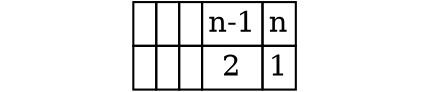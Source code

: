 graph g {
    node[shape=plaintext fixedsize=true  colorscheme=accent8 ];
    b[label=""];
    a[
        label=< <TABLE CELLBORDER="1" BORDER="0" CELLSPACING="0" CELLPADDING="2">
            <tr>
                <td PORT=""> </td>
                <td PORT=""> </td>
                <td PORT=""> </td>
                <td PORT="">n-1</td>
                <td PORT="">n</td>
            </tr>
            <tr>
                <td PORT=""> </td>
                <td PORT=""> </td>
                <td PORT=""> </td>
                <td PORT="">2</td>
                <td PORT="">1</td>
            </tr>
        </TABLE> >
    ]
    x[label=""];
}
